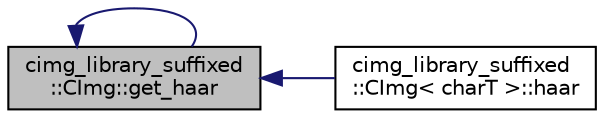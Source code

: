 digraph "cimg_library_suffixed::CImg::get_haar"
{
  edge [fontname="Helvetica",fontsize="10",labelfontname="Helvetica",labelfontsize="10"];
  node [fontname="Helvetica",fontsize="10",shape=record];
  rankdir="LR";
  Node1 [label="cimg_library_suffixed\l::CImg::get_haar",height=0.2,width=0.4,color="black", fillcolor="grey75", style="filled" fontcolor="black"];
  Node1 -> Node2 [dir="back",color="midnightblue",fontsize="10",style="solid",fontname="Helvetica"];
  Node2 [label="cimg_library_suffixed\l::CImg\< charT \>::haar",height=0.2,width=0.4,color="black", fillcolor="white", style="filled",URL="$structcimg__library__suffixed_1_1_c_img.html#ae5d38bed2e12d78631a84feb13fd715b",tooltip="Compute Haar multiscale wavelet transform."];
  Node1 -> Node1 [dir="back",color="midnightblue",fontsize="10",style="solid",fontname="Helvetica"];
}
